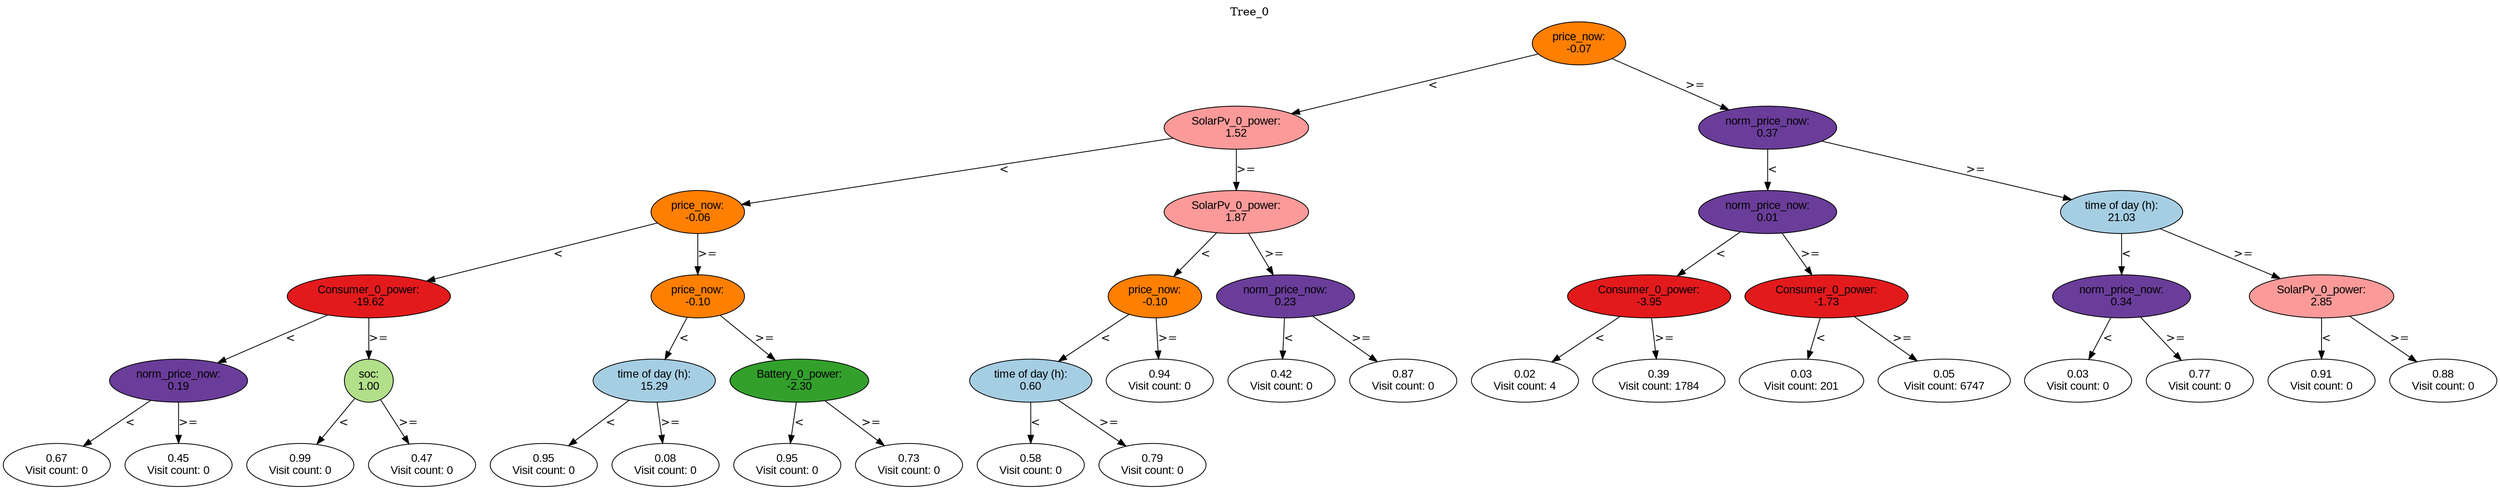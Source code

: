 digraph BST {
    node [fontname="Arial" style=filled colorscheme=paired12];
    0 [ label = "price_now:
-0.07" fillcolor=8];
    1 [ label = "SolarPv_0_power:
1.52" fillcolor=5];
    2 [ label = "price_now:
-0.06" fillcolor=8];
    3 [ label = "Consumer_0_power:
-19.62" fillcolor=6];
    4 [ label = "norm_price_now:
0.19" fillcolor=10];
    5 [ label = "0.67
Visit count: 0" fillcolor=white];
    6 [ label = "0.45
Visit count: 0" fillcolor=white];
    7 [ label = "soc:
1.00" fillcolor=3];
    8 [ label = "0.99
Visit count: 0" fillcolor=white];
    9 [ label = "0.47
Visit count: 0" fillcolor=white];
    10 [ label = "price_now:
-0.10" fillcolor=8];
    11 [ label = "time of day (h):
15.29" fillcolor=1];
    12 [ label = "0.95
Visit count: 0" fillcolor=white];
    13 [ label = "0.08
Visit count: 0" fillcolor=white];
    14 [ label = "Battery_0_power:
-2.30" fillcolor=4];
    15 [ label = "0.95
Visit count: 0" fillcolor=white];
    16 [ label = "0.73
Visit count: 0" fillcolor=white];
    17 [ label = "SolarPv_0_power:
1.87" fillcolor=5];
    18 [ label = "price_now:
-0.10" fillcolor=8];
    19 [ label = "time of day (h):
0.60" fillcolor=1];
    20 [ label = "0.58
Visit count: 0" fillcolor=white];
    21 [ label = "0.79
Visit count: 0" fillcolor=white];
    22 [ label = "0.94
Visit count: 0" fillcolor=white];
    23 [ label = "norm_price_now:
0.23" fillcolor=10];
    24 [ label = "0.42
Visit count: 0" fillcolor=white];
    25 [ label = "0.87
Visit count: 0" fillcolor=white];
    26 [ label = "norm_price_now:
0.37" fillcolor=10];
    27 [ label = "norm_price_now:
0.01" fillcolor=10];
    28 [ label = "Consumer_0_power:
-3.95" fillcolor=6];
    29 [ label = "0.02
Visit count: 4" fillcolor=white];
    30 [ label = "0.39
Visit count: 1784" fillcolor=white];
    31 [ label = "Consumer_0_power:
-1.73" fillcolor=6];
    32 [ label = "0.03
Visit count: 201" fillcolor=white];
    33 [ label = "0.05
Visit count: 6747" fillcolor=white];
    34 [ label = "time of day (h):
21.03" fillcolor=1];
    35 [ label = "norm_price_now:
0.34" fillcolor=10];
    36 [ label = "0.03
Visit count: 0" fillcolor=white];
    37 [ label = "0.77
Visit count: 0" fillcolor=white];
    38 [ label = "SolarPv_0_power:
2.85" fillcolor=5];
    39 [ label = "0.91
Visit count: 0" fillcolor=white];
    40 [ label = "0.88
Visit count: 0" fillcolor=white];

    0  -> 1[ label = "<"];
    0  -> 26[ label = ">="];
    1  -> 2[ label = "<"];
    1  -> 17[ label = ">="];
    2  -> 3[ label = "<"];
    2  -> 10[ label = ">="];
    3  -> 4[ label = "<"];
    3  -> 7[ label = ">="];
    4  -> 5[ label = "<"];
    4  -> 6[ label = ">="];
    7  -> 8[ label = "<"];
    7  -> 9[ label = ">="];
    10  -> 11[ label = "<"];
    10  -> 14[ label = ">="];
    11  -> 12[ label = "<"];
    11  -> 13[ label = ">="];
    14  -> 15[ label = "<"];
    14  -> 16[ label = ">="];
    17  -> 18[ label = "<"];
    17  -> 23[ label = ">="];
    18  -> 19[ label = "<"];
    18  -> 22[ label = ">="];
    19  -> 20[ label = "<"];
    19  -> 21[ label = ">="];
    23  -> 24[ label = "<"];
    23  -> 25[ label = ">="];
    26  -> 27[ label = "<"];
    26  -> 34[ label = ">="];
    27  -> 28[ label = "<"];
    27  -> 31[ label = ">="];
    28  -> 29[ label = "<"];
    28  -> 30[ label = ">="];
    31  -> 32[ label = "<"];
    31  -> 33[ label = ">="];
    34  -> 35[ label = "<"];
    34  -> 38[ label = ">="];
    35  -> 36[ label = "<"];
    35  -> 37[ label = ">="];
    38  -> 39[ label = "<"];
    38  -> 40[ label = ">="];

    labelloc="t";
    label="Tree_0";
}